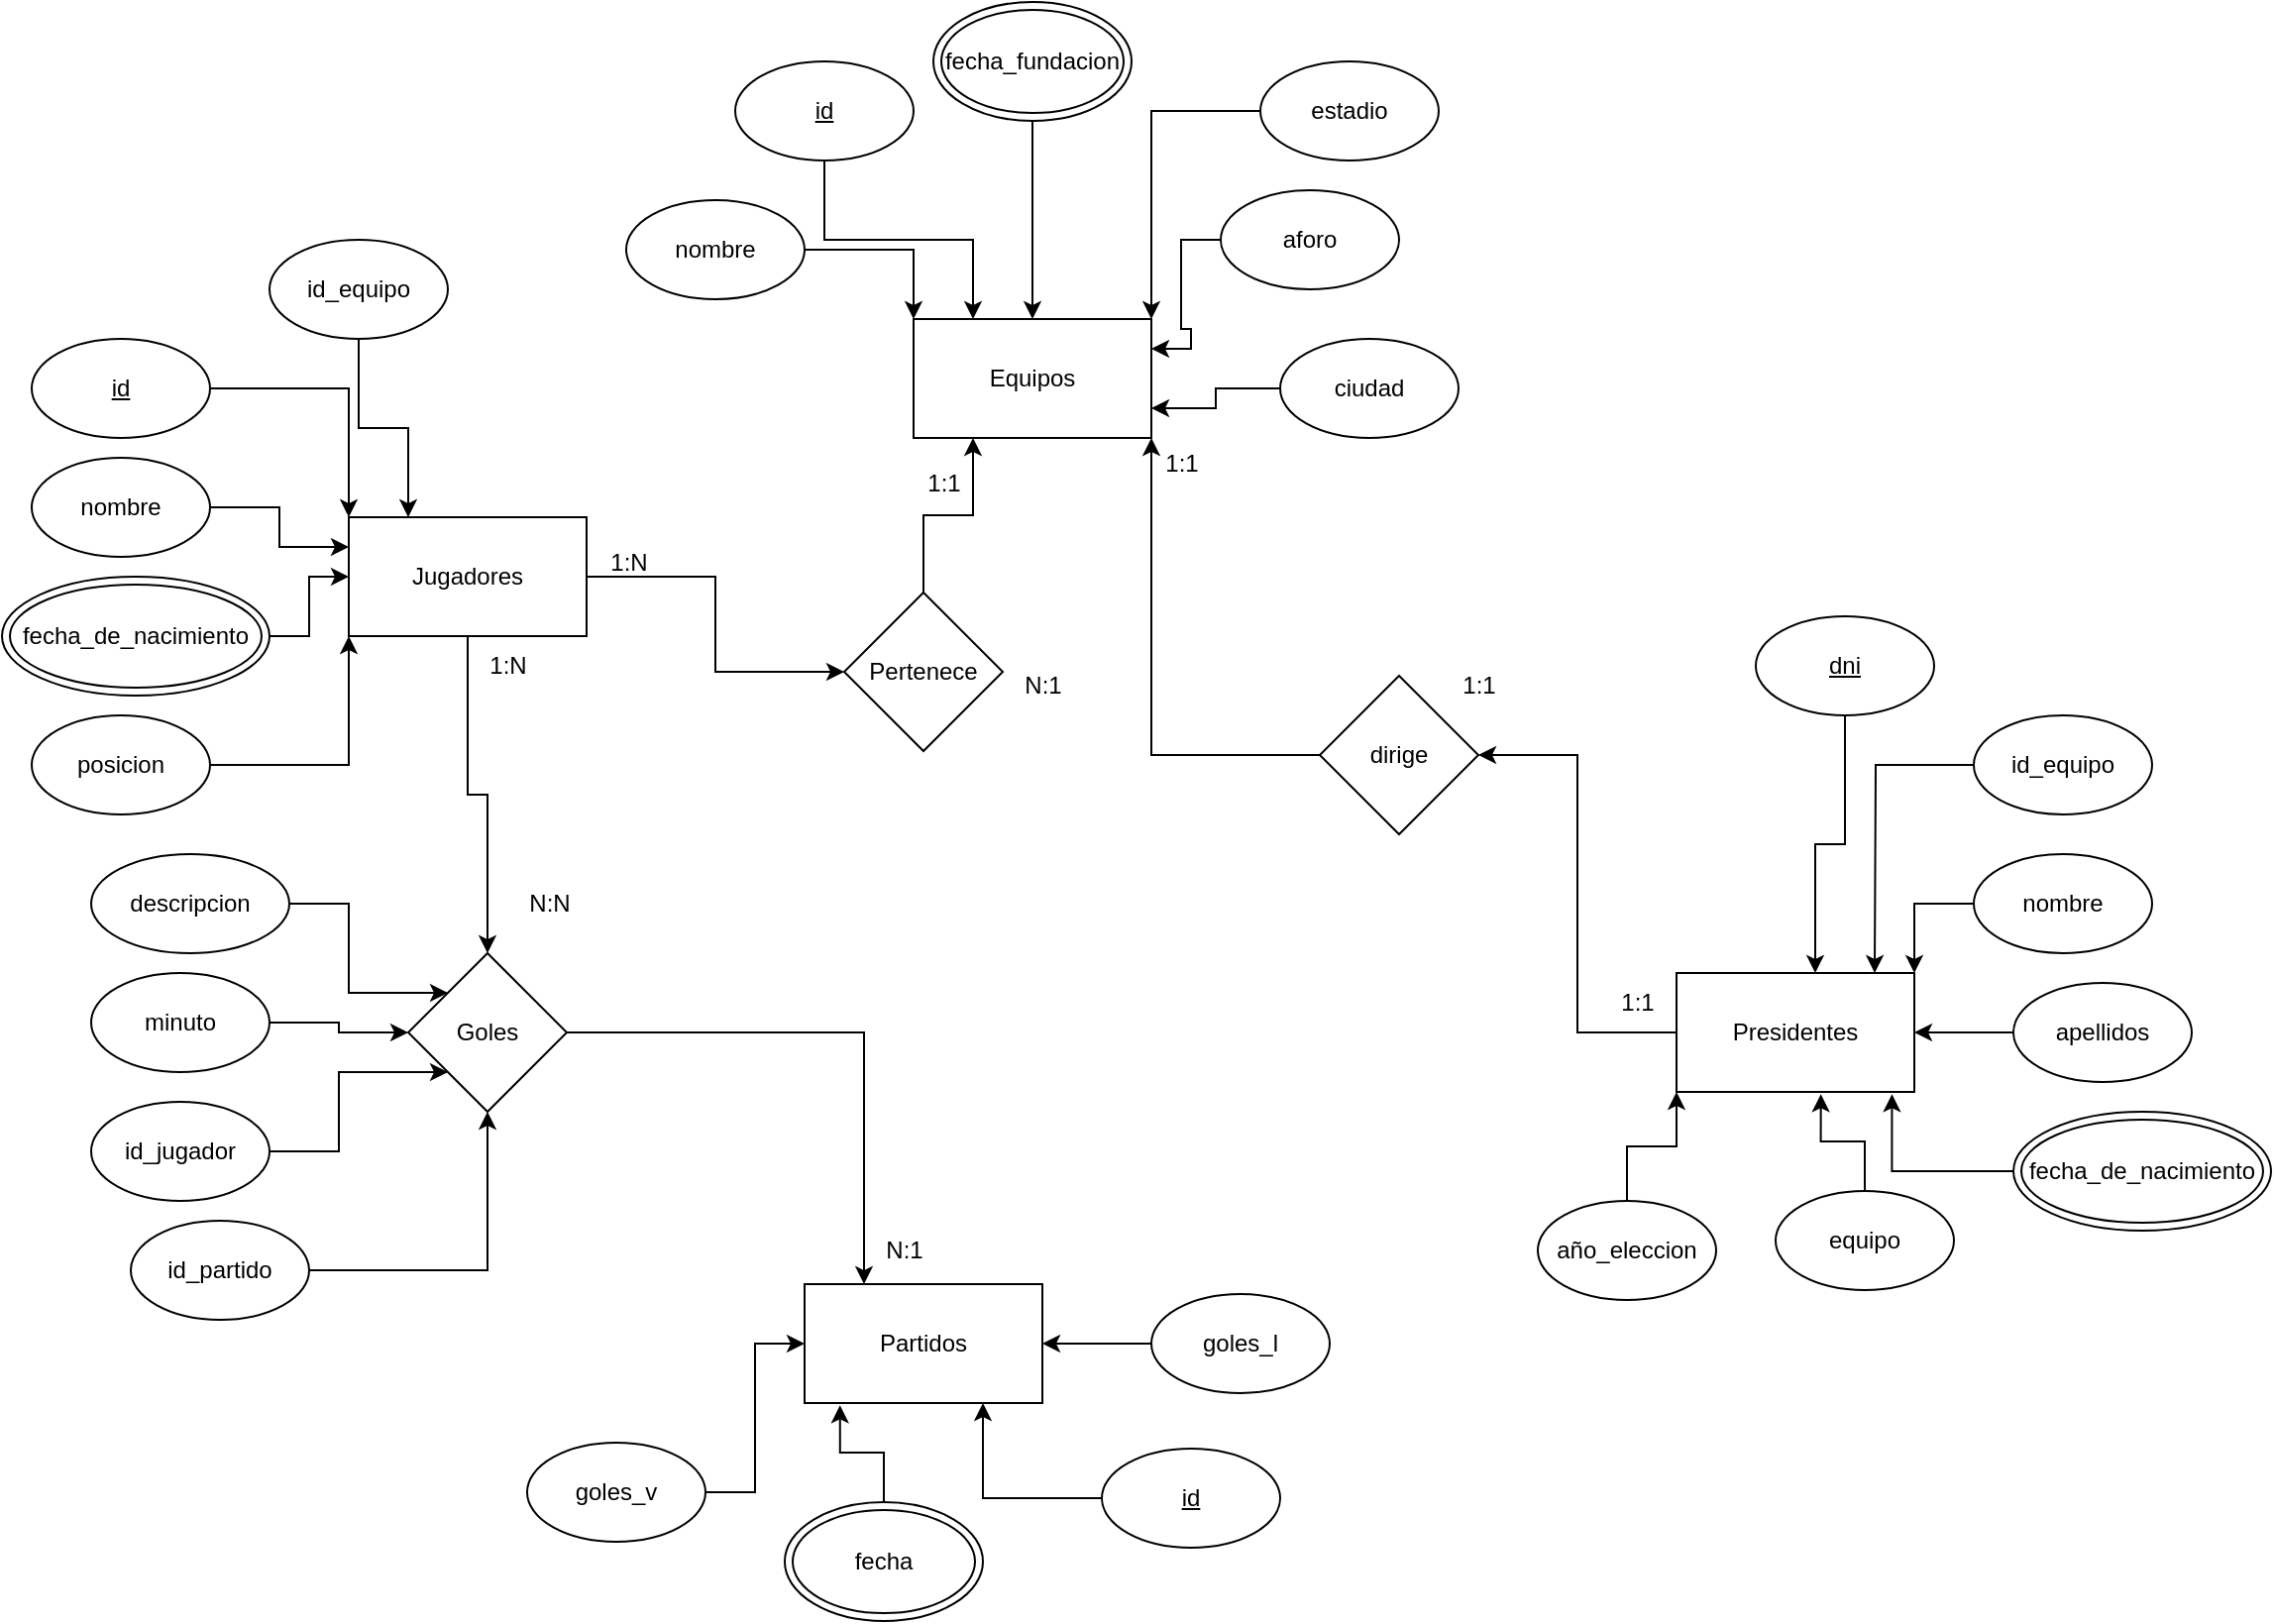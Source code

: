 <mxfile version="24.4.0" type="github">
  <diagram name="Page-1" id="UTbe-aJMewigLtIilajT">
    <mxGraphModel dx="1565" dy="2036" grid="1" gridSize="10" guides="1" tooltips="1" connect="1" arrows="1" fold="1" page="1" pageScale="1" pageWidth="850" pageHeight="1100" math="0" shadow="0">
      <root>
        <mxCell id="0" />
        <mxCell id="1" parent="0" />
        <mxCell id="TwdMYPmrUFlGIVgOvWwf-49" style="edgeStyle=orthogonalEdgeStyle;rounded=0;orthogonalLoop=1;jettySize=auto;html=1;entryX=0;entryY=0.5;entryDx=0;entryDy=0;" edge="1" parent="1" source="TwdMYPmrUFlGIVgOvWwf-1" target="TwdMYPmrUFlGIVgOvWwf-48">
          <mxGeometry relative="1" as="geometry" />
        </mxCell>
        <mxCell id="TwdMYPmrUFlGIVgOvWwf-58" style="edgeStyle=orthogonalEdgeStyle;rounded=0;orthogonalLoop=1;jettySize=auto;html=1;" edge="1" parent="1" source="TwdMYPmrUFlGIVgOvWwf-1" target="TwdMYPmrUFlGIVgOvWwf-57">
          <mxGeometry relative="1" as="geometry" />
        </mxCell>
        <mxCell id="TwdMYPmrUFlGIVgOvWwf-1" value="Jugadores" style="whiteSpace=wrap;html=1;" vertex="1" parent="1">
          <mxGeometry x="200" y="160" width="120" height="60" as="geometry" />
        </mxCell>
        <mxCell id="TwdMYPmrUFlGIVgOvWwf-2" value="Equipos" style="whiteSpace=wrap;html=1;" vertex="1" parent="1">
          <mxGeometry x="485" y="60" width="120" height="60" as="geometry" />
        </mxCell>
        <mxCell id="TwdMYPmrUFlGIVgOvWwf-4" value="Partidos" style="whiteSpace=wrap;html=1;" vertex="1" parent="1">
          <mxGeometry x="430" y="547" width="120" height="60" as="geometry" />
        </mxCell>
        <mxCell id="TwdMYPmrUFlGIVgOvWwf-73" style="edgeStyle=orthogonalEdgeStyle;rounded=0;orthogonalLoop=1;jettySize=auto;html=1;entryX=1;entryY=0.5;entryDx=0;entryDy=0;" edge="1" parent="1" source="TwdMYPmrUFlGIVgOvWwf-5" target="TwdMYPmrUFlGIVgOvWwf-72">
          <mxGeometry relative="1" as="geometry" />
        </mxCell>
        <mxCell id="TwdMYPmrUFlGIVgOvWwf-5" value="Presidentes" style="whiteSpace=wrap;html=1;" vertex="1" parent="1">
          <mxGeometry x="870" y="390" width="120" height="60" as="geometry" />
        </mxCell>
        <mxCell id="TwdMYPmrUFlGIVgOvWwf-11" style="edgeStyle=orthogonalEdgeStyle;rounded=0;orthogonalLoop=1;jettySize=auto;html=1;entryX=0;entryY=0.25;entryDx=0;entryDy=0;" edge="1" parent="1" source="TwdMYPmrUFlGIVgOvWwf-6" target="TwdMYPmrUFlGIVgOvWwf-1">
          <mxGeometry relative="1" as="geometry" />
        </mxCell>
        <mxCell id="TwdMYPmrUFlGIVgOvWwf-6" value="nombre" style="ellipse;whiteSpace=wrap;html=1;" vertex="1" parent="1">
          <mxGeometry x="40" y="130" width="90" height="50" as="geometry" />
        </mxCell>
        <mxCell id="TwdMYPmrUFlGIVgOvWwf-12" style="edgeStyle=orthogonalEdgeStyle;rounded=0;orthogonalLoop=1;jettySize=auto;html=1;entryX=0;entryY=0.5;entryDx=0;entryDy=0;" edge="1" parent="1" source="TwdMYPmrUFlGIVgOvWwf-7" target="TwdMYPmrUFlGIVgOvWwf-1">
          <mxGeometry relative="1" as="geometry" />
        </mxCell>
        <mxCell id="TwdMYPmrUFlGIVgOvWwf-7" value="fecha_de_nacimiento" style="ellipse;shape=doubleEllipse;whiteSpace=wrap;html=1;" vertex="1" parent="1">
          <mxGeometry x="25" y="190" width="135" height="60" as="geometry" />
        </mxCell>
        <mxCell id="TwdMYPmrUFlGIVgOvWwf-13" style="edgeStyle=orthogonalEdgeStyle;rounded=0;orthogonalLoop=1;jettySize=auto;html=1;entryX=0;entryY=1;entryDx=0;entryDy=0;" edge="1" parent="1" source="TwdMYPmrUFlGIVgOvWwf-8" target="TwdMYPmrUFlGIVgOvWwf-1">
          <mxGeometry relative="1" as="geometry" />
        </mxCell>
        <mxCell id="TwdMYPmrUFlGIVgOvWwf-8" value="posicion" style="ellipse;whiteSpace=wrap;html=1;" vertex="1" parent="1">
          <mxGeometry x="40" y="260" width="90" height="50" as="geometry" />
        </mxCell>
        <mxCell id="TwdMYPmrUFlGIVgOvWwf-10" style="edgeStyle=orthogonalEdgeStyle;rounded=0;orthogonalLoop=1;jettySize=auto;html=1;entryX=0;entryY=0;entryDx=0;entryDy=0;" edge="1" parent="1" source="TwdMYPmrUFlGIVgOvWwf-9" target="TwdMYPmrUFlGIVgOvWwf-1">
          <mxGeometry relative="1" as="geometry" />
        </mxCell>
        <mxCell id="TwdMYPmrUFlGIVgOvWwf-9" value="&lt;u&gt;id&lt;/u&gt;" style="ellipse;whiteSpace=wrap;html=1;" vertex="1" parent="1">
          <mxGeometry x="40" y="70" width="90" height="50" as="geometry" />
        </mxCell>
        <mxCell id="TwdMYPmrUFlGIVgOvWwf-20" style="edgeStyle=orthogonalEdgeStyle;rounded=0;orthogonalLoop=1;jettySize=auto;html=1;entryX=0;entryY=0;entryDx=0;entryDy=0;" edge="1" parent="1" source="TwdMYPmrUFlGIVgOvWwf-14" target="TwdMYPmrUFlGIVgOvWwf-2">
          <mxGeometry relative="1" as="geometry" />
        </mxCell>
        <mxCell id="TwdMYPmrUFlGIVgOvWwf-14" value="nombre" style="ellipse;whiteSpace=wrap;html=1;" vertex="1" parent="1">
          <mxGeometry x="340" width="90" height="50" as="geometry" />
        </mxCell>
        <mxCell id="TwdMYPmrUFlGIVgOvWwf-22" style="edgeStyle=orthogonalEdgeStyle;rounded=0;orthogonalLoop=1;jettySize=auto;html=1;entryX=0.5;entryY=0;entryDx=0;entryDy=0;" edge="1" parent="1" source="TwdMYPmrUFlGIVgOvWwf-15" target="TwdMYPmrUFlGIVgOvWwf-2">
          <mxGeometry relative="1" as="geometry" />
        </mxCell>
        <mxCell id="TwdMYPmrUFlGIVgOvWwf-15" value="fecha_fundacion" style="ellipse;shape=doubleEllipse;whiteSpace=wrap;html=1;" vertex="1" parent="1">
          <mxGeometry x="495" y="-100" width="100" height="60" as="geometry" />
        </mxCell>
        <mxCell id="TwdMYPmrUFlGIVgOvWwf-23" style="edgeStyle=orthogonalEdgeStyle;rounded=0;orthogonalLoop=1;jettySize=auto;html=1;entryX=1;entryY=0;entryDx=0;entryDy=0;" edge="1" parent="1" source="TwdMYPmrUFlGIVgOvWwf-16" target="TwdMYPmrUFlGIVgOvWwf-2">
          <mxGeometry relative="1" as="geometry" />
        </mxCell>
        <mxCell id="TwdMYPmrUFlGIVgOvWwf-16" value="estadio" style="ellipse;whiteSpace=wrap;html=1;" vertex="1" parent="1">
          <mxGeometry x="660" y="-70" width="90" height="50" as="geometry" />
        </mxCell>
        <mxCell id="TwdMYPmrUFlGIVgOvWwf-21" style="edgeStyle=orthogonalEdgeStyle;rounded=0;orthogonalLoop=1;jettySize=auto;html=1;entryX=0.25;entryY=0;entryDx=0;entryDy=0;" edge="1" parent="1" source="TwdMYPmrUFlGIVgOvWwf-17" target="TwdMYPmrUFlGIVgOvWwf-2">
          <mxGeometry relative="1" as="geometry" />
        </mxCell>
        <mxCell id="TwdMYPmrUFlGIVgOvWwf-17" value="&lt;u&gt;id&lt;/u&gt;" style="ellipse;whiteSpace=wrap;html=1;" vertex="1" parent="1">
          <mxGeometry x="395" y="-70" width="90" height="50" as="geometry" />
        </mxCell>
        <mxCell id="TwdMYPmrUFlGIVgOvWwf-24" style="edgeStyle=orthogonalEdgeStyle;rounded=0;orthogonalLoop=1;jettySize=auto;html=1;entryX=1;entryY=0.25;entryDx=0;entryDy=0;" edge="1" parent="1" source="TwdMYPmrUFlGIVgOvWwf-18" target="TwdMYPmrUFlGIVgOvWwf-2">
          <mxGeometry relative="1" as="geometry" />
        </mxCell>
        <mxCell id="TwdMYPmrUFlGIVgOvWwf-18" value="aforo" style="ellipse;whiteSpace=wrap;html=1;" vertex="1" parent="1">
          <mxGeometry x="640" y="-5" width="90" height="50" as="geometry" />
        </mxCell>
        <mxCell id="TwdMYPmrUFlGIVgOvWwf-25" style="edgeStyle=orthogonalEdgeStyle;rounded=0;orthogonalLoop=1;jettySize=auto;html=1;entryX=1;entryY=0.75;entryDx=0;entryDy=0;" edge="1" parent="1" source="TwdMYPmrUFlGIVgOvWwf-19" target="TwdMYPmrUFlGIVgOvWwf-2">
          <mxGeometry relative="1" as="geometry" />
        </mxCell>
        <mxCell id="TwdMYPmrUFlGIVgOvWwf-19" value="ciudad" style="ellipse;whiteSpace=wrap;html=1;" vertex="1" parent="1">
          <mxGeometry x="670" y="70" width="90" height="50" as="geometry" />
        </mxCell>
        <mxCell id="TwdMYPmrUFlGIVgOvWwf-80" style="edgeStyle=orthogonalEdgeStyle;rounded=0;orthogonalLoop=1;jettySize=auto;html=1;entryX=1;entryY=0.5;entryDx=0;entryDy=0;" edge="1" parent="1" source="TwdMYPmrUFlGIVgOvWwf-26" target="TwdMYPmrUFlGIVgOvWwf-4">
          <mxGeometry relative="1" as="geometry" />
        </mxCell>
        <mxCell id="TwdMYPmrUFlGIVgOvWwf-26" value="goles_l" style="ellipse;whiteSpace=wrap;html=1;" vertex="1" parent="1">
          <mxGeometry x="605" y="552" width="90" height="50" as="geometry" />
        </mxCell>
        <mxCell id="TwdMYPmrUFlGIVgOvWwf-31" style="edgeStyle=orthogonalEdgeStyle;rounded=0;orthogonalLoop=1;jettySize=auto;html=1;entryX=0;entryY=0.5;entryDx=0;entryDy=0;" edge="1" parent="1" source="TwdMYPmrUFlGIVgOvWwf-27" target="TwdMYPmrUFlGIVgOvWwf-4">
          <mxGeometry relative="1" as="geometry" />
        </mxCell>
        <mxCell id="TwdMYPmrUFlGIVgOvWwf-27" value="goles_v" style="ellipse;whiteSpace=wrap;html=1;" vertex="1" parent="1">
          <mxGeometry x="290" y="627" width="90" height="50" as="geometry" />
        </mxCell>
        <mxCell id="TwdMYPmrUFlGIVgOvWwf-28" value="fecha" style="ellipse;shape=doubleEllipse;whiteSpace=wrap;html=1;" vertex="1" parent="1">
          <mxGeometry x="420" y="657" width="100" height="60" as="geometry" />
        </mxCell>
        <mxCell id="TwdMYPmrUFlGIVgOvWwf-33" style="edgeStyle=orthogonalEdgeStyle;rounded=0;orthogonalLoop=1;jettySize=auto;html=1;entryX=0.75;entryY=1;entryDx=0;entryDy=0;" edge="1" parent="1" source="TwdMYPmrUFlGIVgOvWwf-29" target="TwdMYPmrUFlGIVgOvWwf-4">
          <mxGeometry relative="1" as="geometry" />
        </mxCell>
        <mxCell id="TwdMYPmrUFlGIVgOvWwf-29" value="&lt;u&gt;id&lt;/u&gt;" style="ellipse;whiteSpace=wrap;html=1;" vertex="1" parent="1">
          <mxGeometry x="580" y="630" width="90" height="50" as="geometry" />
        </mxCell>
        <mxCell id="TwdMYPmrUFlGIVgOvWwf-32" style="edgeStyle=orthogonalEdgeStyle;rounded=0;orthogonalLoop=1;jettySize=auto;html=1;entryX=0.149;entryY=1.019;entryDx=0;entryDy=0;entryPerimeter=0;" edge="1" parent="1" source="TwdMYPmrUFlGIVgOvWwf-28" target="TwdMYPmrUFlGIVgOvWwf-4">
          <mxGeometry relative="1" as="geometry" />
        </mxCell>
        <mxCell id="TwdMYPmrUFlGIVgOvWwf-34" value="&lt;u&gt;dni&lt;/u&gt;" style="ellipse;whiteSpace=wrap;html=1;" vertex="1" parent="1">
          <mxGeometry x="910" y="210" width="90" height="50" as="geometry" />
        </mxCell>
        <mxCell id="TwdMYPmrUFlGIVgOvWwf-43" style="edgeStyle=orthogonalEdgeStyle;rounded=0;orthogonalLoop=1;jettySize=auto;html=1;entryX=1;entryY=0;entryDx=0;entryDy=0;" edge="1" parent="1" source="TwdMYPmrUFlGIVgOvWwf-35" target="TwdMYPmrUFlGIVgOvWwf-5">
          <mxGeometry relative="1" as="geometry" />
        </mxCell>
        <mxCell id="TwdMYPmrUFlGIVgOvWwf-35" value="nombre" style="ellipse;whiteSpace=wrap;html=1;" vertex="1" parent="1">
          <mxGeometry x="1020" y="330" width="90" height="50" as="geometry" />
        </mxCell>
        <mxCell id="TwdMYPmrUFlGIVgOvWwf-44" style="edgeStyle=orthogonalEdgeStyle;rounded=0;orthogonalLoop=1;jettySize=auto;html=1;entryX=1;entryY=0.5;entryDx=0;entryDy=0;" edge="1" parent="1" source="TwdMYPmrUFlGIVgOvWwf-36" target="TwdMYPmrUFlGIVgOvWwf-5">
          <mxGeometry relative="1" as="geometry" />
        </mxCell>
        <mxCell id="TwdMYPmrUFlGIVgOvWwf-36" value="apellidos" style="ellipse;whiteSpace=wrap;html=1;" vertex="1" parent="1">
          <mxGeometry x="1040" y="395" width="90" height="50" as="geometry" />
        </mxCell>
        <mxCell id="TwdMYPmrUFlGIVgOvWwf-37" value="fecha_de_nacimiento" style="ellipse;shape=doubleEllipse;whiteSpace=wrap;html=1;" vertex="1" parent="1">
          <mxGeometry x="1040" y="460" width="130" height="60" as="geometry" />
        </mxCell>
        <mxCell id="TwdMYPmrUFlGIVgOvWwf-39" value="equipo" style="ellipse;whiteSpace=wrap;html=1;" vertex="1" parent="1">
          <mxGeometry x="920" y="500" width="90" height="50" as="geometry" />
        </mxCell>
        <mxCell id="TwdMYPmrUFlGIVgOvWwf-45" style="edgeStyle=orthogonalEdgeStyle;rounded=0;orthogonalLoop=1;jettySize=auto;html=1;entryX=0.906;entryY=1.019;entryDx=0;entryDy=0;entryPerimeter=0;" edge="1" parent="1" source="TwdMYPmrUFlGIVgOvWwf-37" target="TwdMYPmrUFlGIVgOvWwf-5">
          <mxGeometry relative="1" as="geometry" />
        </mxCell>
        <mxCell id="TwdMYPmrUFlGIVgOvWwf-46" style="edgeStyle=orthogonalEdgeStyle;rounded=0;orthogonalLoop=1;jettySize=auto;html=1;entryX=0.607;entryY=1.019;entryDx=0;entryDy=0;entryPerimeter=0;" edge="1" parent="1" source="TwdMYPmrUFlGIVgOvWwf-39" target="TwdMYPmrUFlGIVgOvWwf-5">
          <mxGeometry relative="1" as="geometry" />
        </mxCell>
        <mxCell id="TwdMYPmrUFlGIVgOvWwf-50" style="edgeStyle=orthogonalEdgeStyle;rounded=0;orthogonalLoop=1;jettySize=auto;html=1;entryX=0.25;entryY=1;entryDx=0;entryDy=0;" edge="1" parent="1" source="TwdMYPmrUFlGIVgOvWwf-48" target="TwdMYPmrUFlGIVgOvWwf-2">
          <mxGeometry relative="1" as="geometry" />
        </mxCell>
        <mxCell id="TwdMYPmrUFlGIVgOvWwf-48" value="Pertenece" style="rhombus;whiteSpace=wrap;html=1;" vertex="1" parent="1">
          <mxGeometry x="450" y="198" width="80" height="80" as="geometry" />
        </mxCell>
        <mxCell id="TwdMYPmrUFlGIVgOvWwf-51" value="1:N" style="text;html=1;align=center;verticalAlign=middle;resizable=0;points=[];autosize=1;strokeColor=none;fillColor=none;" vertex="1" parent="1">
          <mxGeometry x="321" y="168" width="40" height="30" as="geometry" />
        </mxCell>
        <mxCell id="TwdMYPmrUFlGIVgOvWwf-52" value="1:1" style="text;html=1;align=center;verticalAlign=middle;resizable=0;points=[];autosize=1;strokeColor=none;fillColor=none;" vertex="1" parent="1">
          <mxGeometry x="480" y="128" width="40" height="30" as="geometry" />
        </mxCell>
        <mxCell id="TwdMYPmrUFlGIVgOvWwf-54" value="N:1" style="text;html=1;align=center;verticalAlign=middle;resizable=0;points=[];autosize=1;strokeColor=none;fillColor=none;" vertex="1" parent="1">
          <mxGeometry x="530" y="230" width="40" height="30" as="geometry" />
        </mxCell>
        <mxCell id="TwdMYPmrUFlGIVgOvWwf-56" style="edgeStyle=orthogonalEdgeStyle;rounded=0;orthogonalLoop=1;jettySize=auto;html=1;entryX=0.25;entryY=0;entryDx=0;entryDy=0;" edge="1" parent="1" source="TwdMYPmrUFlGIVgOvWwf-55" target="TwdMYPmrUFlGIVgOvWwf-1">
          <mxGeometry relative="1" as="geometry" />
        </mxCell>
        <mxCell id="TwdMYPmrUFlGIVgOvWwf-55" value="id_equipo" style="ellipse;whiteSpace=wrap;html=1;" vertex="1" parent="1">
          <mxGeometry x="160" y="20" width="90" height="50" as="geometry" />
        </mxCell>
        <mxCell id="TwdMYPmrUFlGIVgOvWwf-59" style="edgeStyle=orthogonalEdgeStyle;rounded=0;orthogonalLoop=1;jettySize=auto;html=1;entryX=0.25;entryY=0;entryDx=0;entryDy=0;" edge="1" parent="1" source="TwdMYPmrUFlGIVgOvWwf-57" target="TwdMYPmrUFlGIVgOvWwf-4">
          <mxGeometry relative="1" as="geometry" />
        </mxCell>
        <mxCell id="TwdMYPmrUFlGIVgOvWwf-57" value="Goles" style="rhombus;whiteSpace=wrap;html=1;" vertex="1" parent="1">
          <mxGeometry x="230" y="380" width="80" height="80" as="geometry" />
        </mxCell>
        <mxCell id="TwdMYPmrUFlGIVgOvWwf-61" style="edgeStyle=orthogonalEdgeStyle;rounded=0;orthogonalLoop=1;jettySize=auto;html=1;entryX=0;entryY=0.5;entryDx=0;entryDy=0;" edge="1" parent="1" source="TwdMYPmrUFlGIVgOvWwf-60" target="TwdMYPmrUFlGIVgOvWwf-57">
          <mxGeometry relative="1" as="geometry" />
        </mxCell>
        <mxCell id="TwdMYPmrUFlGIVgOvWwf-60" value="minuto" style="ellipse;whiteSpace=wrap;html=1;" vertex="1" parent="1">
          <mxGeometry x="70" y="390" width="90" height="50" as="geometry" />
        </mxCell>
        <mxCell id="TwdMYPmrUFlGIVgOvWwf-62" value="N:N" style="text;html=1;align=center;verticalAlign=middle;resizable=0;points=[];autosize=1;strokeColor=none;fillColor=none;" vertex="1" parent="1">
          <mxGeometry x="281" y="340" width="40" height="30" as="geometry" />
        </mxCell>
        <mxCell id="TwdMYPmrUFlGIVgOvWwf-63" value="1:N" style="text;html=1;align=center;verticalAlign=middle;resizable=0;points=[];autosize=1;strokeColor=none;fillColor=none;" vertex="1" parent="1">
          <mxGeometry x="260" y="220" width="40" height="30" as="geometry" />
        </mxCell>
        <mxCell id="TwdMYPmrUFlGIVgOvWwf-64" value="N:1" style="text;html=1;align=center;verticalAlign=middle;resizable=0;points=[];autosize=1;strokeColor=none;fillColor=none;" vertex="1" parent="1">
          <mxGeometry x="460" y="515" width="40" height="30" as="geometry" />
        </mxCell>
        <mxCell id="TwdMYPmrUFlGIVgOvWwf-66" style="edgeStyle=orthogonalEdgeStyle;rounded=0;orthogonalLoop=1;jettySize=auto;html=1;entryX=0;entryY=1;entryDx=0;entryDy=0;" edge="1" parent="1" source="TwdMYPmrUFlGIVgOvWwf-65" target="TwdMYPmrUFlGIVgOvWwf-57">
          <mxGeometry relative="1" as="geometry" />
        </mxCell>
        <mxCell id="TwdMYPmrUFlGIVgOvWwf-65" value="id_jugador" style="ellipse;whiteSpace=wrap;html=1;" vertex="1" parent="1">
          <mxGeometry x="70" y="455" width="90" height="50" as="geometry" />
        </mxCell>
        <mxCell id="TwdMYPmrUFlGIVgOvWwf-69" style="edgeStyle=orthogonalEdgeStyle;rounded=0;orthogonalLoop=1;jettySize=auto;html=1;entryX=0.5;entryY=1;entryDx=0;entryDy=0;" edge="1" parent="1" source="TwdMYPmrUFlGIVgOvWwf-68" target="TwdMYPmrUFlGIVgOvWwf-57">
          <mxGeometry relative="1" as="geometry" />
        </mxCell>
        <mxCell id="TwdMYPmrUFlGIVgOvWwf-68" value="id_partido" style="ellipse;whiteSpace=wrap;html=1;" vertex="1" parent="1">
          <mxGeometry x="90" y="515" width="90" height="50" as="geometry" />
        </mxCell>
        <mxCell id="TwdMYPmrUFlGIVgOvWwf-71" style="edgeStyle=orthogonalEdgeStyle;rounded=0;orthogonalLoop=1;jettySize=auto;html=1;entryX=0;entryY=0;entryDx=0;entryDy=0;" edge="1" parent="1" source="TwdMYPmrUFlGIVgOvWwf-70" target="TwdMYPmrUFlGIVgOvWwf-57">
          <mxGeometry relative="1" as="geometry" />
        </mxCell>
        <mxCell id="TwdMYPmrUFlGIVgOvWwf-70" value="descripcion" style="ellipse;whiteSpace=wrap;html=1;" vertex="1" parent="1">
          <mxGeometry x="70" y="330" width="100" height="50" as="geometry" />
        </mxCell>
        <mxCell id="TwdMYPmrUFlGIVgOvWwf-74" style="edgeStyle=orthogonalEdgeStyle;rounded=0;orthogonalLoop=1;jettySize=auto;html=1;entryX=1;entryY=1;entryDx=0;entryDy=0;" edge="1" parent="1" source="TwdMYPmrUFlGIVgOvWwf-72" target="TwdMYPmrUFlGIVgOvWwf-2">
          <mxGeometry relative="1" as="geometry" />
        </mxCell>
        <mxCell id="TwdMYPmrUFlGIVgOvWwf-72" value="dirige" style="rhombus;whiteSpace=wrap;html=1;" vertex="1" parent="1">
          <mxGeometry x="690" y="240" width="80" height="80" as="geometry" />
        </mxCell>
        <mxCell id="TwdMYPmrUFlGIVgOvWwf-75" value="1:1" style="text;html=1;align=center;verticalAlign=middle;resizable=0;points=[];autosize=1;strokeColor=none;fillColor=none;" vertex="1" parent="1">
          <mxGeometry x="830" y="390" width="40" height="30" as="geometry" />
        </mxCell>
        <mxCell id="TwdMYPmrUFlGIVgOvWwf-76" value="1:1" style="text;html=1;align=center;verticalAlign=middle;resizable=0;points=[];autosize=1;strokeColor=none;fillColor=none;" vertex="1" parent="1">
          <mxGeometry x="600" y="118" width="40" height="30" as="geometry" />
        </mxCell>
        <mxCell id="TwdMYPmrUFlGIVgOvWwf-77" value="1:1" style="text;html=1;align=center;verticalAlign=middle;resizable=0;points=[];autosize=1;strokeColor=none;fillColor=none;" vertex="1" parent="1">
          <mxGeometry x="750" y="230" width="40" height="30" as="geometry" />
        </mxCell>
        <mxCell id="TwdMYPmrUFlGIVgOvWwf-83" style="edgeStyle=orthogonalEdgeStyle;rounded=0;orthogonalLoop=1;jettySize=auto;html=1;entryX=0;entryY=1;entryDx=0;entryDy=0;" edge="1" parent="1" source="TwdMYPmrUFlGIVgOvWwf-82" target="TwdMYPmrUFlGIVgOvWwf-5">
          <mxGeometry relative="1" as="geometry" />
        </mxCell>
        <mxCell id="TwdMYPmrUFlGIVgOvWwf-82" value="año_eleccion" style="ellipse;whiteSpace=wrap;html=1;" vertex="1" parent="1">
          <mxGeometry x="800" y="505" width="90" height="50" as="geometry" />
        </mxCell>
        <mxCell id="TwdMYPmrUFlGIVgOvWwf-85" style="edgeStyle=orthogonalEdgeStyle;rounded=0;orthogonalLoop=1;jettySize=auto;html=1;" edge="1" parent="1" source="TwdMYPmrUFlGIVgOvWwf-84">
          <mxGeometry relative="1" as="geometry">
            <mxPoint x="970" y="390" as="targetPoint" />
          </mxGeometry>
        </mxCell>
        <mxCell id="TwdMYPmrUFlGIVgOvWwf-84" value="id_equipo" style="ellipse;whiteSpace=wrap;html=1;" vertex="1" parent="1">
          <mxGeometry x="1020" y="260" width="90" height="50" as="geometry" />
        </mxCell>
        <mxCell id="TwdMYPmrUFlGIVgOvWwf-86" style="edgeStyle=orthogonalEdgeStyle;rounded=0;orthogonalLoop=1;jettySize=auto;html=1;" edge="1" parent="1" source="TwdMYPmrUFlGIVgOvWwf-34" target="TwdMYPmrUFlGIVgOvWwf-5">
          <mxGeometry relative="1" as="geometry">
            <Array as="points">
              <mxPoint x="955" y="325" />
              <mxPoint x="940" y="325" />
            </Array>
          </mxGeometry>
        </mxCell>
      </root>
    </mxGraphModel>
  </diagram>
</mxfile>
